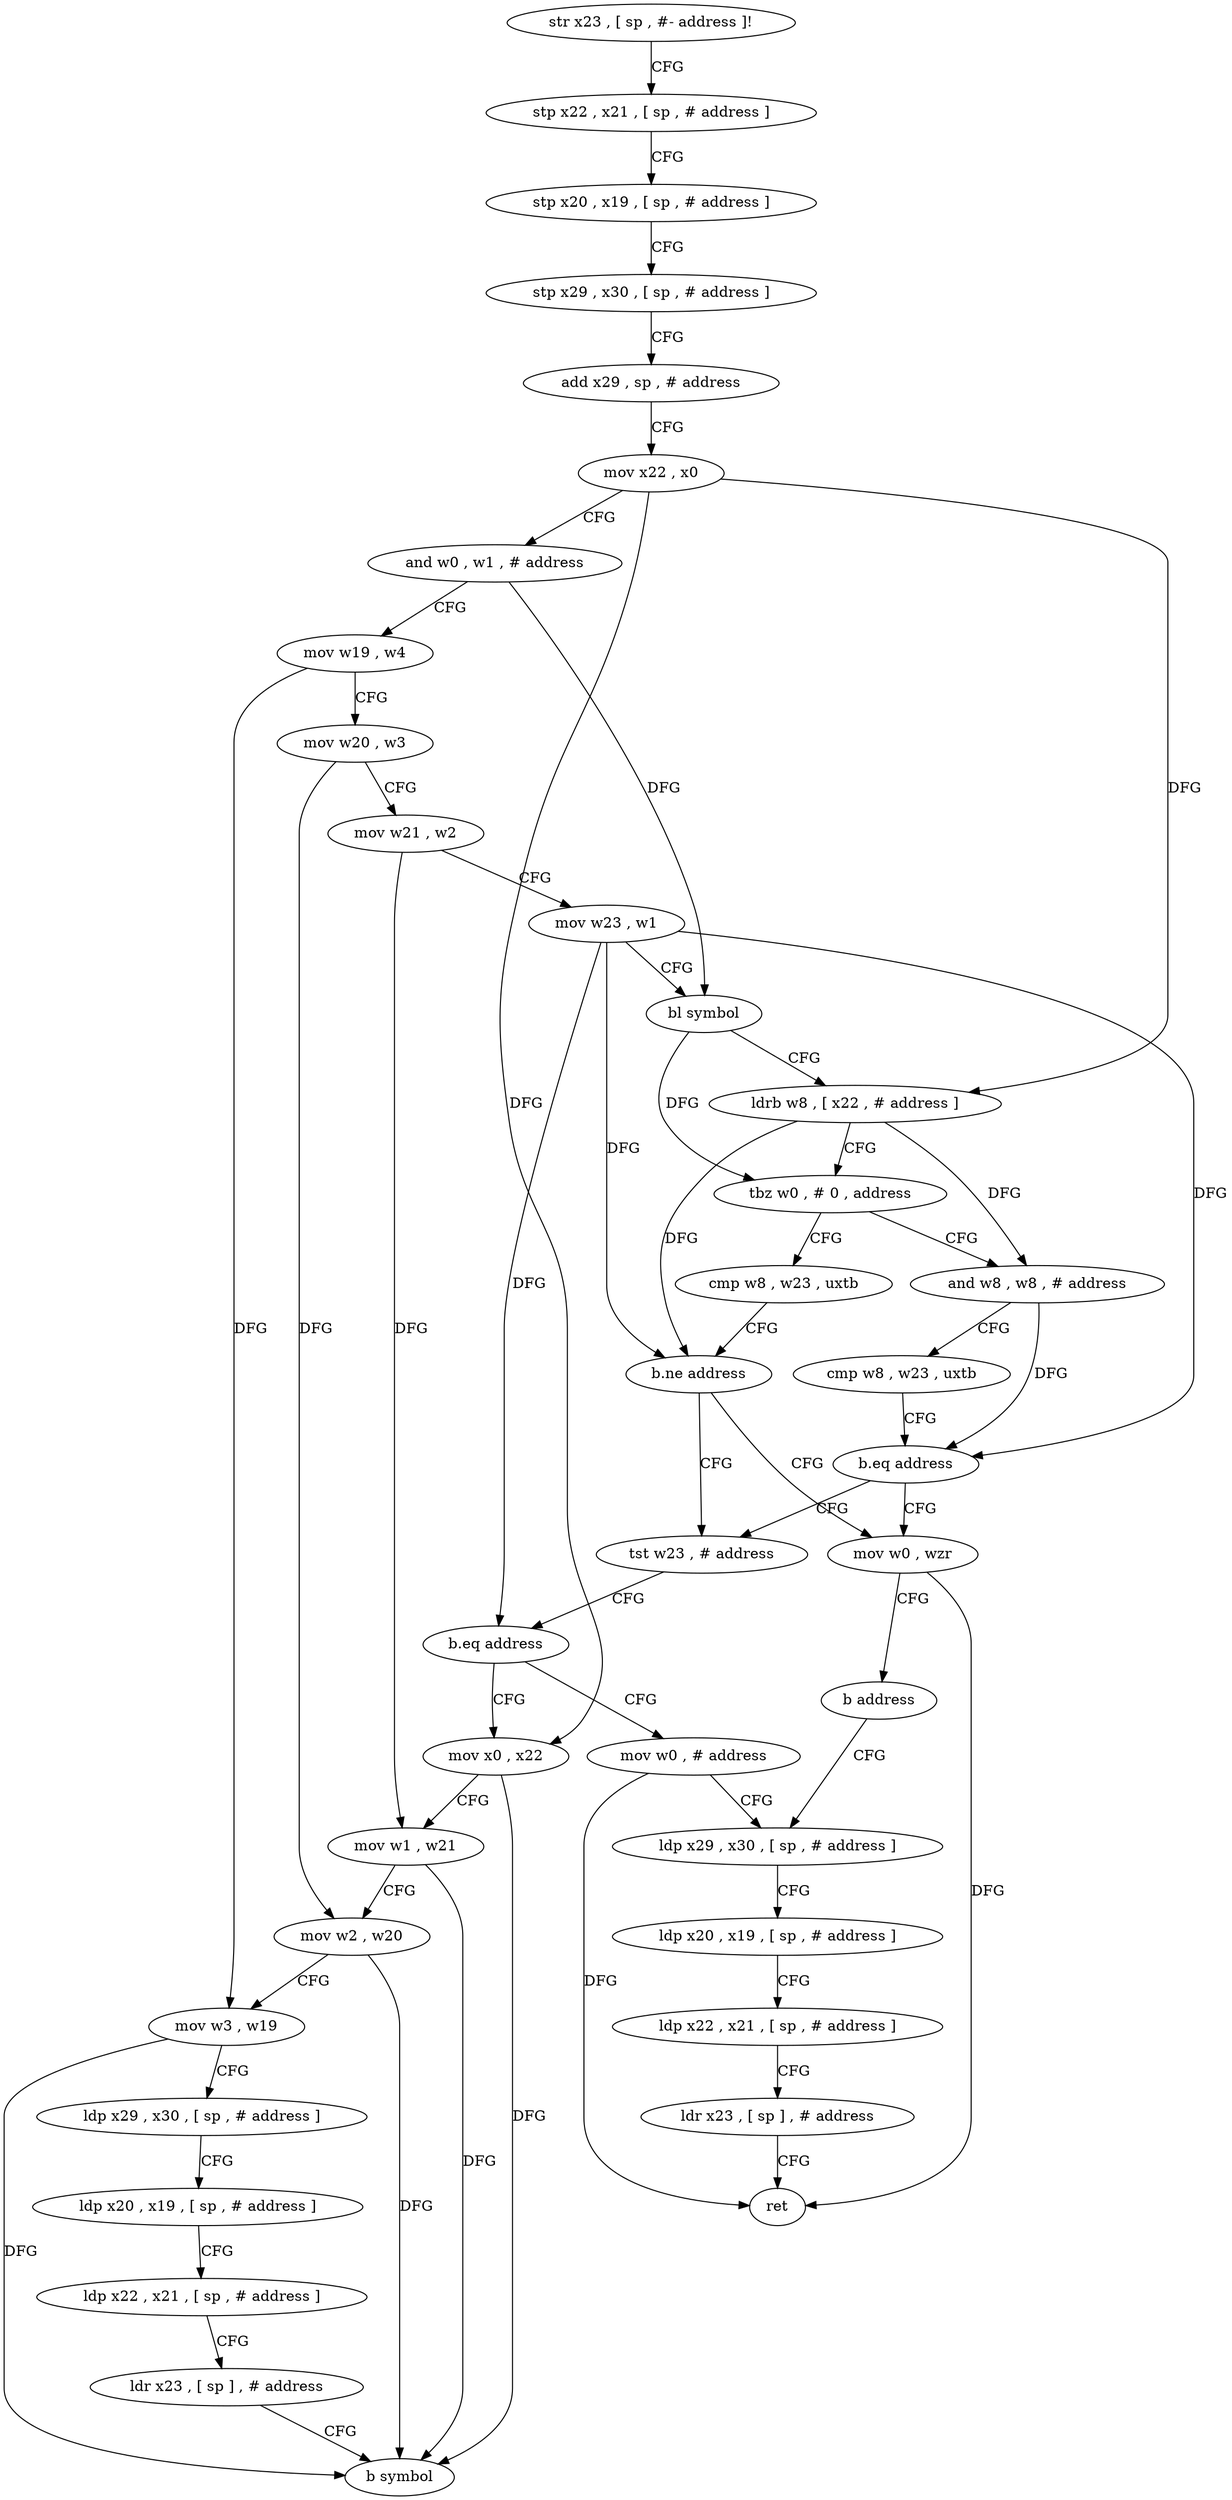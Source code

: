 digraph "func" {
"4212352" [label = "str x23 , [ sp , #- address ]!" ]
"4212356" [label = "stp x22 , x21 , [ sp , # address ]" ]
"4212360" [label = "stp x20 , x19 , [ sp , # address ]" ]
"4212364" [label = "stp x29 , x30 , [ sp , # address ]" ]
"4212368" [label = "add x29 , sp , # address" ]
"4212372" [label = "mov x22 , x0" ]
"4212376" [label = "and w0 , w1 , # address" ]
"4212380" [label = "mov w19 , w4" ]
"4212384" [label = "mov w20 , w3" ]
"4212388" [label = "mov w21 , w2" ]
"4212392" [label = "mov w23 , w1" ]
"4212396" [label = "bl symbol" ]
"4212400" [label = "ldrb w8 , [ x22 , # address ]" ]
"4212404" [label = "tbz w0 , # 0 , address" ]
"4212428" [label = "cmp w8 , w23 , uxtb" ]
"4212408" [label = "and w8 , w8 , # address" ]
"4212432" [label = "b.ne address" ]
"4212420" [label = "mov w0 , wzr" ]
"4212436" [label = "tst w23 , # address" ]
"4212412" [label = "cmp w8 , w23 , uxtb" ]
"4212416" [label = "b.eq address" ]
"4212424" [label = "b address" ]
"4212484" [label = "ldp x29 , x30 , [ sp , # address ]" ]
"4212440" [label = "b.eq address" ]
"4212480" [label = "mov w0 , # address" ]
"4212444" [label = "mov x0 , x22" ]
"4212488" [label = "ldp x20 , x19 , [ sp , # address ]" ]
"4212492" [label = "ldp x22 , x21 , [ sp , # address ]" ]
"4212496" [label = "ldr x23 , [ sp ] , # address" ]
"4212500" [label = "ret" ]
"4212448" [label = "mov w1 , w21" ]
"4212452" [label = "mov w2 , w20" ]
"4212456" [label = "mov w3 , w19" ]
"4212460" [label = "ldp x29 , x30 , [ sp , # address ]" ]
"4212464" [label = "ldp x20 , x19 , [ sp , # address ]" ]
"4212468" [label = "ldp x22 , x21 , [ sp , # address ]" ]
"4212472" [label = "ldr x23 , [ sp ] , # address" ]
"4212476" [label = "b symbol" ]
"4212352" -> "4212356" [ label = "CFG" ]
"4212356" -> "4212360" [ label = "CFG" ]
"4212360" -> "4212364" [ label = "CFG" ]
"4212364" -> "4212368" [ label = "CFG" ]
"4212368" -> "4212372" [ label = "CFG" ]
"4212372" -> "4212376" [ label = "CFG" ]
"4212372" -> "4212400" [ label = "DFG" ]
"4212372" -> "4212444" [ label = "DFG" ]
"4212376" -> "4212380" [ label = "CFG" ]
"4212376" -> "4212396" [ label = "DFG" ]
"4212380" -> "4212384" [ label = "CFG" ]
"4212380" -> "4212456" [ label = "DFG" ]
"4212384" -> "4212388" [ label = "CFG" ]
"4212384" -> "4212452" [ label = "DFG" ]
"4212388" -> "4212392" [ label = "CFG" ]
"4212388" -> "4212448" [ label = "DFG" ]
"4212392" -> "4212396" [ label = "CFG" ]
"4212392" -> "4212432" [ label = "DFG" ]
"4212392" -> "4212416" [ label = "DFG" ]
"4212392" -> "4212440" [ label = "DFG" ]
"4212396" -> "4212400" [ label = "CFG" ]
"4212396" -> "4212404" [ label = "DFG" ]
"4212400" -> "4212404" [ label = "CFG" ]
"4212400" -> "4212432" [ label = "DFG" ]
"4212400" -> "4212408" [ label = "DFG" ]
"4212404" -> "4212428" [ label = "CFG" ]
"4212404" -> "4212408" [ label = "CFG" ]
"4212428" -> "4212432" [ label = "CFG" ]
"4212408" -> "4212412" [ label = "CFG" ]
"4212408" -> "4212416" [ label = "DFG" ]
"4212432" -> "4212420" [ label = "CFG" ]
"4212432" -> "4212436" [ label = "CFG" ]
"4212420" -> "4212424" [ label = "CFG" ]
"4212420" -> "4212500" [ label = "DFG" ]
"4212436" -> "4212440" [ label = "CFG" ]
"4212412" -> "4212416" [ label = "CFG" ]
"4212416" -> "4212436" [ label = "CFG" ]
"4212416" -> "4212420" [ label = "CFG" ]
"4212424" -> "4212484" [ label = "CFG" ]
"4212484" -> "4212488" [ label = "CFG" ]
"4212440" -> "4212480" [ label = "CFG" ]
"4212440" -> "4212444" [ label = "CFG" ]
"4212480" -> "4212484" [ label = "CFG" ]
"4212480" -> "4212500" [ label = "DFG" ]
"4212444" -> "4212448" [ label = "CFG" ]
"4212444" -> "4212476" [ label = "DFG" ]
"4212488" -> "4212492" [ label = "CFG" ]
"4212492" -> "4212496" [ label = "CFG" ]
"4212496" -> "4212500" [ label = "CFG" ]
"4212448" -> "4212452" [ label = "CFG" ]
"4212448" -> "4212476" [ label = "DFG" ]
"4212452" -> "4212456" [ label = "CFG" ]
"4212452" -> "4212476" [ label = "DFG" ]
"4212456" -> "4212460" [ label = "CFG" ]
"4212456" -> "4212476" [ label = "DFG" ]
"4212460" -> "4212464" [ label = "CFG" ]
"4212464" -> "4212468" [ label = "CFG" ]
"4212468" -> "4212472" [ label = "CFG" ]
"4212472" -> "4212476" [ label = "CFG" ]
}

